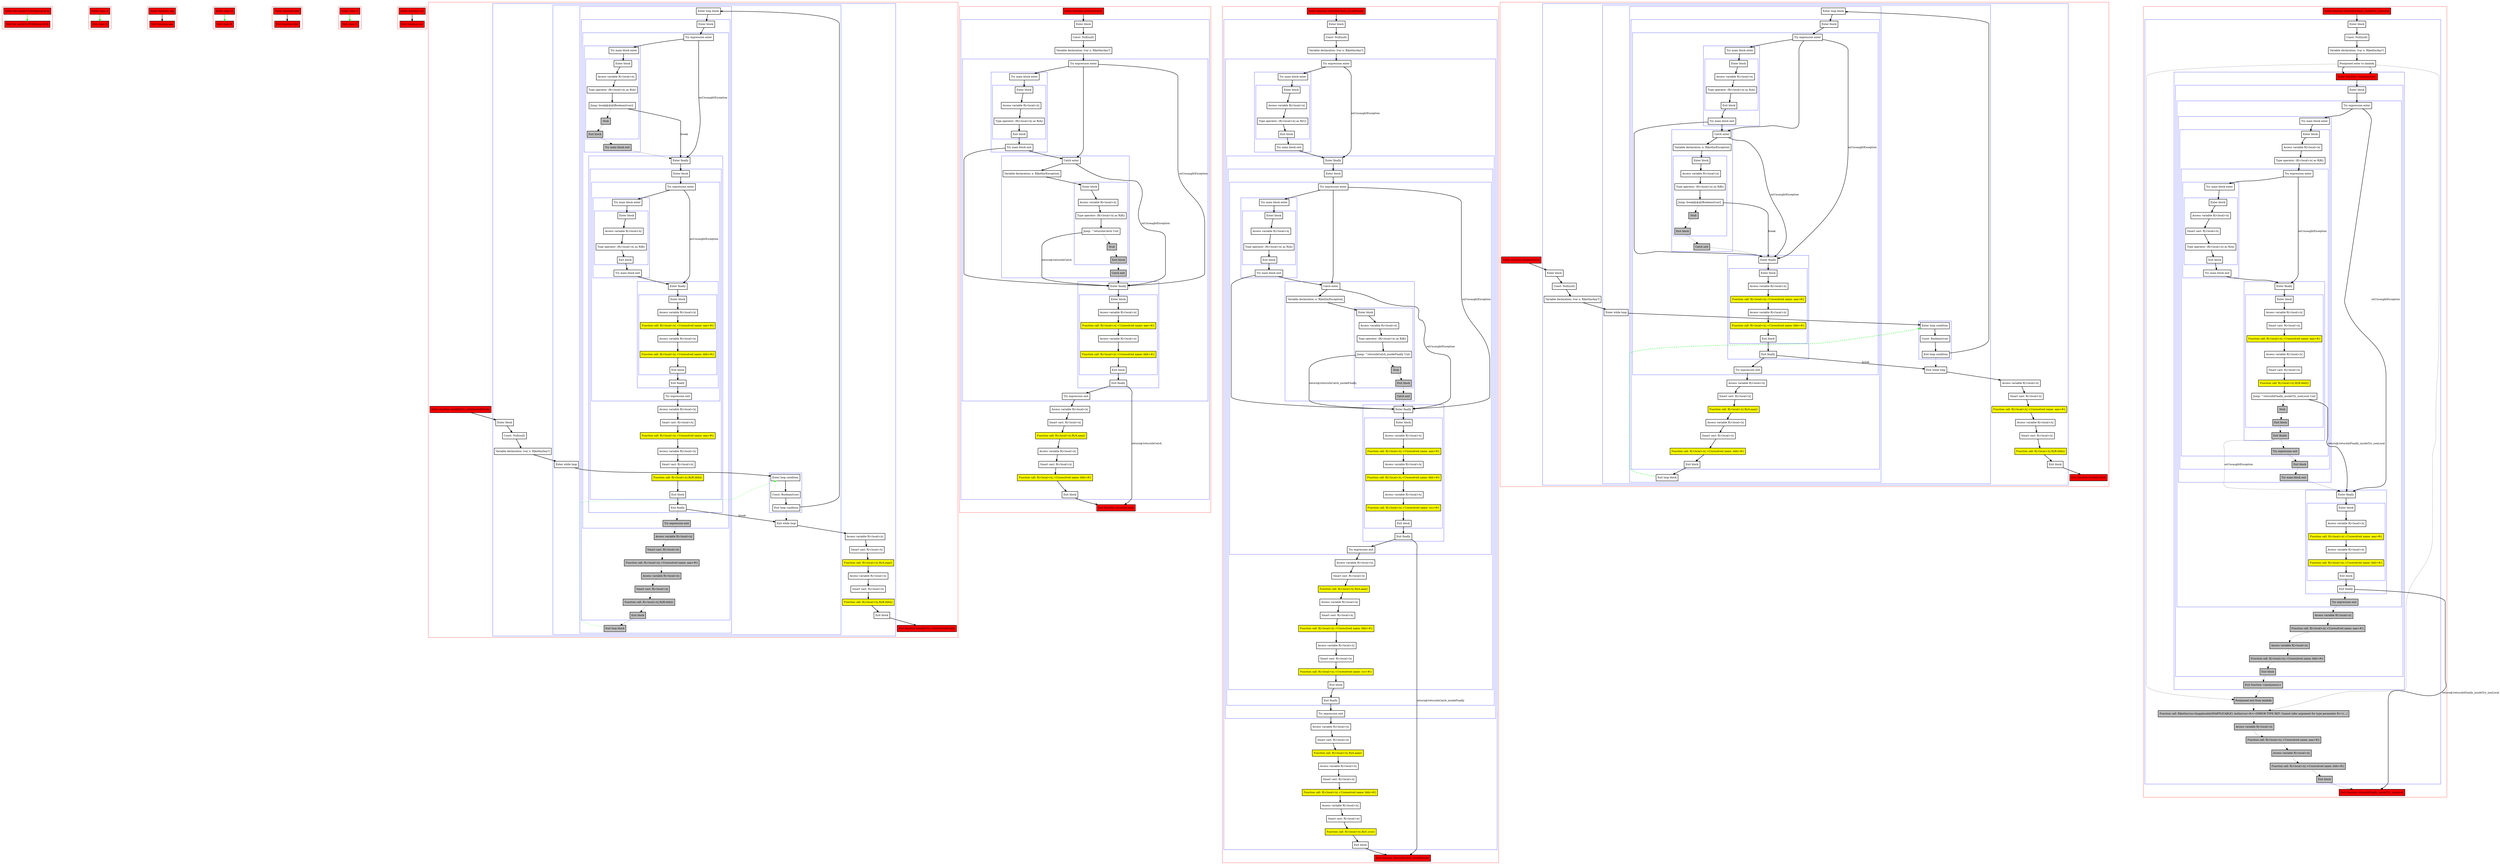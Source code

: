 digraph castInTryWithJump_fir_kt {
    graph [nodesep=3]
    node [shape=box penwidth=2]
    edge [penwidth=2]

    subgraph cluster_0 {
        color=red
        0 [label="Enter file castInTryWithJump.fir.kt" style="filled" fillcolor=red];
        1 [label="Exit file castInTryWithJump.fir.kt" style="filled" fillcolor=red];
    }
    0 -> {1} [color=green];

    subgraph cluster_1 {
        color=red
        2 [label="Enter class A" style="filled" fillcolor=red];
        3 [label="Exit class A" style="filled" fillcolor=red];
    }
    2 -> {3} [color=green];

    subgraph cluster_2 {
        color=red
        4 [label="Enter function aaa" style="filled" fillcolor=red];
        5 [label="Exit function aaa" style="filled" fillcolor=red];
    }
    4 -> {5};

    subgraph cluster_3 {
        color=red
        6 [label="Enter class B" style="filled" fillcolor=red];
        7 [label="Exit class B" style="filled" fillcolor=red];
    }
    6 -> {7} [color=green];

    subgraph cluster_4 {
        color=red
        8 [label="Enter function bbb" style="filled" fillcolor=red];
        9 [label="Exit function bbb" style="filled" fillcolor=red];
    }
    8 -> {9};

    subgraph cluster_5 {
        color=red
        10 [label="Enter class C" style="filled" fillcolor=red];
        11 [label="Exit class C" style="filled" fillcolor=red];
    }
    10 -> {11} [color=green];

    subgraph cluster_6 {
        color=red
        12 [label="Enter function ccc" style="filled" fillcolor=red];
        13 [label="Exit function ccc" style="filled" fillcolor=red];
    }
    12 -> {13};

    subgraph cluster_7 {
        color=red
        14 [label="Enter function breakInTry_withNestedFinally" style="filled" fillcolor=red];
        subgraph cluster_8 {
            color=blue
            15 [label="Enter block"];
            16 [label="Const: Null(null)"];
            17 [label="Variable declaration: lvar x: R|kotlin/Any?|"];
            subgraph cluster_9 {
                color=blue
                18 [label="Enter while loop"];
                subgraph cluster_10 {
                    color=blue
                    19 [label="Enter loop condition"];
                    20 [label="Const: Boolean(true)"];
                    21 [label="Exit loop condition"];
                }
                subgraph cluster_11 {
                    color=blue
                    22 [label="Enter loop block"];
                    subgraph cluster_12 {
                        color=blue
                        23 [label="Enter block"];
                        subgraph cluster_13 {
                            color=blue
                            24 [label="Try expression enter"];
                            subgraph cluster_14 {
                                color=blue
                                25 [label="Try main block enter"];
                                subgraph cluster_15 {
                                    color=blue
                                    26 [label="Enter block"];
                                    27 [label="Access variable R|<local>/x|"];
                                    28 [label="Type operator: (R|<local>/x| as R|A|)"];
                                    29 [label="Jump: break@@@[Boolean(true)] "];
                                    30 [label="Stub" style="filled" fillcolor=gray];
                                    31 [label="Exit block" style="filled" fillcolor=gray];
                                }
                                32 [label="Try main block exit" style="filled" fillcolor=gray];
                            }
                            subgraph cluster_16 {
                                color=blue
                                33 [label="Enter finally"];
                                subgraph cluster_17 {
                                    color=blue
                                    34 [label="Enter block"];
                                    subgraph cluster_18 {
                                        color=blue
                                        35 [label="Try expression enter"];
                                        subgraph cluster_19 {
                                            color=blue
                                            36 [label="Try main block enter"];
                                            subgraph cluster_20 {
                                                color=blue
                                                37 [label="Enter block"];
                                                38 [label="Access variable R|<local>/x|"];
                                                39 [label="Type operator: (R|<local>/x| as R|B|)"];
                                                40 [label="Exit block"];
                                            }
                                            41 [label="Try main block exit"];
                                        }
                                        subgraph cluster_21 {
                                            color=blue
                                            42 [label="Enter finally"];
                                            subgraph cluster_22 {
                                                color=blue
                                                43 [label="Enter block"];
                                                44 [label="Access variable R|<local>/x|"];
                                                45 [label="Function call: R|<local>/x|.<Unresolved name: aaa>#()" style="filled" fillcolor=yellow];
                                                46 [label="Access variable R|<local>/x|"];
                                                47 [label="Function call: R|<local>/x|.<Unresolved name: bbb>#()" style="filled" fillcolor=yellow];
                                                48 [label="Exit block"];
                                            }
                                            49 [label="Exit finally"];
                                        }
                                        50 [label="Try expression exit"];
                                    }
                                    51 [label="Access variable R|<local>/x|"];
                                    52 [label="Smart cast: R|<local>/x|"];
                                    53 [label="Function call: R|<local>/x|.<Unresolved name: aaa>#()" style="filled" fillcolor=yellow];
                                    54 [label="Access variable R|<local>/x|"];
                                    55 [label="Smart cast: R|<local>/x|"];
                                    56 [label="Function call: R|<local>/x|.R|/B.bbb|()" style="filled" fillcolor=yellow];
                                    57 [label="Exit block"];
                                }
                                58 [label="Exit finally"];
                            }
                            59 [label="Try expression exit" style="filled" fillcolor=gray];
                        }
                        60 [label="Access variable R|<local>/x|" style="filled" fillcolor=gray];
                        61 [label="Smart cast: R|<local>/x|" style="filled" fillcolor=gray];
                        62 [label="Function call: R|<local>/x|.<Unresolved name: aaa>#()" style="filled" fillcolor=gray];
                        63 [label="Access variable R|<local>/x|" style="filled" fillcolor=gray];
                        64 [label="Smart cast: R|<local>/x|" style="filled" fillcolor=gray];
                        65 [label="Function call: R|<local>/x|.R|/B.bbb|()" style="filled" fillcolor=gray];
                        66 [label="Exit block" style="filled" fillcolor=gray];
                    }
                    67 [label="Exit loop block" style="filled" fillcolor=gray];
                }
                68 [label="Exit while loop"];
            }
            69 [label="Access variable R|<local>/x|"];
            70 [label="Smart cast: R|<local>/x|"];
            71 [label="Function call: R|<local>/x|.R|/A.aaa|()" style="filled" fillcolor=yellow];
            72 [label="Access variable R|<local>/x|"];
            73 [label="Smart cast: R|<local>/x|"];
            74 [label="Function call: R|<local>/x|.R|/B.bbb|()" style="filled" fillcolor=yellow];
            75 [label="Exit block"];
        }
        76 [label="Exit function breakInTry_withNestedFinally" style="filled" fillcolor=red];
    }
    14 -> {15};
    15 -> {16};
    16 -> {17};
    17 -> {18};
    18 -> {19};
    19 -> {20};
    20 -> {21};
    21 -> {22};
    21 -> {68} [style=dotted];
    22 -> {23};
    23 -> {24};
    24 -> {25};
    24 -> {33} [label="onUncaughtException"];
    25 -> {26};
    26 -> {27};
    27 -> {28};
    28 -> {29};
    29 -> {33} [label="break"];
    29 -> {30} [style=dotted];
    30 -> {31} [style=dotted];
    31 -> {32} [style=dotted];
    32 -> {33} [style=dotted];
    33 -> {34};
    34 -> {35};
    35 -> {36};
    35 -> {42} [label="onUncaughtException"];
    36 -> {37};
    37 -> {38};
    38 -> {39};
    39 -> {40};
    40 -> {41};
    41 -> {42};
    42 -> {43};
    43 -> {44};
    44 -> {45};
    45 -> {46};
    46 -> {47};
    47 -> {48};
    48 -> {49};
    49 -> {50};
    50 -> {51};
    51 -> {52};
    52 -> {53};
    53 -> {54};
    54 -> {55};
    55 -> {56};
    56 -> {57};
    57 -> {58};
    58 -> {68} [label="break"];
    58 -> {59} [style=dotted];
    59 -> {60} [style=dotted];
    60 -> {61} [style=dotted];
    61 -> {62} [style=dotted];
    62 -> {63} [style=dotted];
    63 -> {64} [style=dotted];
    64 -> {65} [style=dotted];
    65 -> {66} [style=dotted];
    66 -> {67} [style=dotted];
    67 -> {19} [color=green style=dotted];
    68 -> {69};
    69 -> {70};
    70 -> {71};
    71 -> {72};
    72 -> {73};
    73 -> {74};
    74 -> {75};
    75 -> {76};

    subgraph cluster_23 {
        color=red
        77 [label="Enter function returnInCatch" style="filled" fillcolor=red];
        subgraph cluster_24 {
            color=blue
            78 [label="Enter block"];
            79 [label="Const: Null(null)"];
            80 [label="Variable declaration: lvar x: R|kotlin/Any?|"];
            subgraph cluster_25 {
                color=blue
                81 [label="Try expression enter"];
                subgraph cluster_26 {
                    color=blue
                    82 [label="Try main block enter"];
                    subgraph cluster_27 {
                        color=blue
                        83 [label="Enter block"];
                        84 [label="Access variable R|<local>/x|"];
                        85 [label="Type operator: (R|<local>/x| as R|A|)"];
                        86 [label="Exit block"];
                    }
                    87 [label="Try main block exit"];
                }
                subgraph cluster_28 {
                    color=blue
                    88 [label="Catch enter"];
                    89 [label="Variable declaration: e: R|kotlin/Exception|"];
                    subgraph cluster_29 {
                        color=blue
                        90 [label="Enter block"];
                        91 [label="Access variable R|<local>/x|"];
                        92 [label="Type operator: (R|<local>/x| as R|B|)"];
                        93 [label="Jump: ^returnInCatch Unit"];
                        94 [label="Stub" style="filled" fillcolor=gray];
                        95 [label="Exit block" style="filled" fillcolor=gray];
                    }
                    96 [label="Catch exit" style="filled" fillcolor=gray];
                }
                subgraph cluster_30 {
                    color=blue
                    97 [label="Enter finally"];
                    subgraph cluster_31 {
                        color=blue
                        98 [label="Enter block"];
                        99 [label="Access variable R|<local>/x|"];
                        100 [label="Function call: R|<local>/x|.<Unresolved name: aaa>#()" style="filled" fillcolor=yellow];
                        101 [label="Access variable R|<local>/x|"];
                        102 [label="Function call: R|<local>/x|.<Unresolved name: bbb>#()" style="filled" fillcolor=yellow];
                        103 [label="Exit block"];
                    }
                    104 [label="Exit finally"];
                }
                105 [label="Try expression exit"];
            }
            106 [label="Access variable R|<local>/x|"];
            107 [label="Smart cast: R|<local>/x|"];
            108 [label="Function call: R|<local>/x|.R|/A.aaa|()" style="filled" fillcolor=yellow];
            109 [label="Access variable R|<local>/x|"];
            110 [label="Smart cast: R|<local>/x|"];
            111 [label="Function call: R|<local>/x|.<Unresolved name: bbb>#()" style="filled" fillcolor=yellow];
            112 [label="Exit block"];
        }
        113 [label="Exit function returnInCatch" style="filled" fillcolor=red];
    }
    77 -> {78};
    78 -> {79};
    79 -> {80};
    80 -> {81};
    81 -> {82 88};
    81 -> {97} [label="onUncaughtException"];
    82 -> {83};
    83 -> {84};
    84 -> {85};
    85 -> {86};
    86 -> {87};
    87 -> {88 97};
    88 -> {89};
    88 -> {97} [label="onUncaughtException"];
    89 -> {90};
    90 -> {91};
    91 -> {92};
    92 -> {93};
    93 -> {97} [label="return@/returnInCatch"];
    93 -> {94} [style=dotted];
    94 -> {95} [style=dotted];
    95 -> {96} [style=dotted];
    96 -> {97} [style=dotted];
    97 -> {98};
    98 -> {99};
    99 -> {100};
    100 -> {101};
    101 -> {102};
    102 -> {103};
    103 -> {104};
    104 -> {105};
    104 -> {113} [label="return@/returnInCatch"];
    105 -> {106};
    106 -> {107};
    107 -> {108};
    108 -> {109};
    109 -> {110};
    110 -> {111};
    111 -> {112};
    112 -> {113};

    subgraph cluster_32 {
        color=red
        114 [label="Enter function returnInCatch_insideFinally" style="filled" fillcolor=red];
        subgraph cluster_33 {
            color=blue
            115 [label="Enter block"];
            116 [label="Const: Null(null)"];
            117 [label="Variable declaration: lvar x: R|kotlin/Any?|"];
            subgraph cluster_34 {
                color=blue
                118 [label="Try expression enter"];
                subgraph cluster_35 {
                    color=blue
                    119 [label="Try main block enter"];
                    subgraph cluster_36 {
                        color=blue
                        120 [label="Enter block"];
                        121 [label="Access variable R|<local>/x|"];
                        122 [label="Type operator: (R|<local>/x| as R|C|)"];
                        123 [label="Exit block"];
                    }
                    124 [label="Try main block exit"];
                }
                subgraph cluster_37 {
                    color=blue
                    125 [label="Enter finally"];
                    subgraph cluster_38 {
                        color=blue
                        126 [label="Enter block"];
                        subgraph cluster_39 {
                            color=blue
                            127 [label="Try expression enter"];
                            subgraph cluster_40 {
                                color=blue
                                128 [label="Try main block enter"];
                                subgraph cluster_41 {
                                    color=blue
                                    129 [label="Enter block"];
                                    130 [label="Access variable R|<local>/x|"];
                                    131 [label="Type operator: (R|<local>/x| as R|A|)"];
                                    132 [label="Exit block"];
                                }
                                133 [label="Try main block exit"];
                            }
                            subgraph cluster_42 {
                                color=blue
                                134 [label="Catch enter"];
                                135 [label="Variable declaration: e: R|kotlin/Exception|"];
                                subgraph cluster_43 {
                                    color=blue
                                    136 [label="Enter block"];
                                    137 [label="Access variable R|<local>/x|"];
                                    138 [label="Type operator: (R|<local>/x| as R|B|)"];
                                    139 [label="Jump: ^returnInCatch_insideFinally Unit"];
                                    140 [label="Stub" style="filled" fillcolor=gray];
                                    141 [label="Exit block" style="filled" fillcolor=gray];
                                }
                                142 [label="Catch exit" style="filled" fillcolor=gray];
                            }
                            subgraph cluster_44 {
                                color=blue
                                143 [label="Enter finally"];
                                subgraph cluster_45 {
                                    color=blue
                                    144 [label="Enter block"];
                                    145 [label="Access variable R|<local>/x|"];
                                    146 [label="Function call: R|<local>/x|.<Unresolved name: aaa>#()" style="filled" fillcolor=yellow];
                                    147 [label="Access variable R|<local>/x|"];
                                    148 [label="Function call: R|<local>/x|.<Unresolved name: bbb>#()" style="filled" fillcolor=yellow];
                                    149 [label="Access variable R|<local>/x|"];
                                    150 [label="Function call: R|<local>/x|.<Unresolved name: ccc>#()" style="filled" fillcolor=yellow];
                                    151 [label="Exit block"];
                                }
                                152 [label="Exit finally"];
                            }
                            153 [label="Try expression exit"];
                        }
                        154 [label="Access variable R|<local>/x|"];
                        155 [label="Smart cast: R|<local>/x|"];
                        156 [label="Function call: R|<local>/x|.R|/A.aaa|()" style="filled" fillcolor=yellow];
                        157 [label="Access variable R|<local>/x|"];
                        158 [label="Smart cast: R|<local>/x|"];
                        159 [label="Function call: R|<local>/x|.<Unresolved name: bbb>#()" style="filled" fillcolor=yellow];
                        160 [label="Access variable R|<local>/x|"];
                        161 [label="Smart cast: R|<local>/x|"];
                        162 [label="Function call: R|<local>/x|.<Unresolved name: ccc>#()" style="filled" fillcolor=yellow];
                        163 [label="Exit block"];
                    }
                    164 [label="Exit finally"];
                }
                165 [label="Try expression exit"];
            }
            166 [label="Access variable R|<local>/x|"];
            167 [label="Smart cast: R|<local>/x|"];
            168 [label="Function call: R|<local>/x|.R|/A.aaa|()" style="filled" fillcolor=yellow];
            169 [label="Access variable R|<local>/x|"];
            170 [label="Smart cast: R|<local>/x|"];
            171 [label="Function call: R|<local>/x|.<Unresolved name: bbb>#()" style="filled" fillcolor=yellow];
            172 [label="Access variable R|<local>/x|"];
            173 [label="Smart cast: R|<local>/x|"];
            174 [label="Function call: R|<local>/x|.R|/C.ccc|()" style="filled" fillcolor=yellow];
            175 [label="Exit block"];
        }
        176 [label="Exit function returnInCatch_insideFinally" style="filled" fillcolor=red];
    }
    114 -> {115};
    115 -> {116};
    116 -> {117};
    117 -> {118};
    118 -> {119};
    118 -> {125} [label="onUncaughtException"];
    119 -> {120};
    120 -> {121};
    121 -> {122};
    122 -> {123};
    123 -> {124};
    124 -> {125};
    125 -> {126};
    126 -> {127};
    127 -> {128 134};
    127 -> {143} [label="onUncaughtException"];
    128 -> {129};
    129 -> {130};
    130 -> {131};
    131 -> {132};
    132 -> {133};
    133 -> {134 143};
    134 -> {135};
    134 -> {143} [label="onUncaughtException"];
    135 -> {136};
    136 -> {137};
    137 -> {138};
    138 -> {139};
    139 -> {143} [label="return@/returnInCatch_insideFinally"];
    139 -> {140} [style=dotted];
    140 -> {141} [style=dotted];
    141 -> {142} [style=dotted];
    142 -> {143} [style=dotted];
    143 -> {144};
    144 -> {145};
    145 -> {146};
    146 -> {147};
    147 -> {148};
    148 -> {149};
    149 -> {150};
    150 -> {151};
    151 -> {152};
    152 -> {153};
    152 -> {176} [label="return@/returnInCatch_insideFinally"];
    153 -> {154};
    154 -> {155};
    155 -> {156};
    156 -> {157};
    157 -> {158};
    158 -> {159};
    159 -> {160};
    160 -> {161};
    161 -> {162};
    162 -> {163};
    163 -> {164};
    164 -> {165};
    165 -> {166};
    166 -> {167};
    167 -> {168};
    168 -> {169};
    169 -> {170};
    170 -> {171};
    171 -> {172};
    172 -> {173};
    173 -> {174};
    174 -> {175};
    175 -> {176};

    subgraph cluster_46 {
        color=red
        177 [label="Enter function breakInCatch" style="filled" fillcolor=red];
        subgraph cluster_47 {
            color=blue
            178 [label="Enter block"];
            179 [label="Const: Null(null)"];
            180 [label="Variable declaration: lvar x: R|kotlin/Any?|"];
            subgraph cluster_48 {
                color=blue
                181 [label="Enter while loop"];
                subgraph cluster_49 {
                    color=blue
                    182 [label="Enter loop condition"];
                    183 [label="Const: Boolean(true)"];
                    184 [label="Exit loop condition"];
                }
                subgraph cluster_50 {
                    color=blue
                    185 [label="Enter loop block"];
                    subgraph cluster_51 {
                        color=blue
                        186 [label="Enter block"];
                        subgraph cluster_52 {
                            color=blue
                            187 [label="Try expression enter"];
                            subgraph cluster_53 {
                                color=blue
                                188 [label="Try main block enter"];
                                subgraph cluster_54 {
                                    color=blue
                                    189 [label="Enter block"];
                                    190 [label="Access variable R|<local>/x|"];
                                    191 [label="Type operator: (R|<local>/x| as R|A|)"];
                                    192 [label="Exit block"];
                                }
                                193 [label="Try main block exit"];
                            }
                            subgraph cluster_55 {
                                color=blue
                                194 [label="Catch enter"];
                                195 [label="Variable declaration: e: R|kotlin/Exception|"];
                                subgraph cluster_56 {
                                    color=blue
                                    196 [label="Enter block"];
                                    197 [label="Access variable R|<local>/x|"];
                                    198 [label="Type operator: (R|<local>/x| as R|B|)"];
                                    199 [label="Jump: break@@@[Boolean(true)] "];
                                    200 [label="Stub" style="filled" fillcolor=gray];
                                    201 [label="Exit block" style="filled" fillcolor=gray];
                                }
                                202 [label="Catch exit" style="filled" fillcolor=gray];
                            }
                            subgraph cluster_57 {
                                color=blue
                                203 [label="Enter finally"];
                                subgraph cluster_58 {
                                    color=blue
                                    204 [label="Enter block"];
                                    205 [label="Access variable R|<local>/x|"];
                                    206 [label="Function call: R|<local>/x|.<Unresolved name: aaa>#()" style="filled" fillcolor=yellow];
                                    207 [label="Access variable R|<local>/x|"];
                                    208 [label="Function call: R|<local>/x|.<Unresolved name: bbb>#()" style="filled" fillcolor=yellow];
                                    209 [label="Exit block"];
                                }
                                210 [label="Exit finally"];
                            }
                            211 [label="Try expression exit"];
                        }
                        212 [label="Access variable R|<local>/x|"];
                        213 [label="Smart cast: R|<local>/x|"];
                        214 [label="Function call: R|<local>/x|.R|/A.aaa|()" style="filled" fillcolor=yellow];
                        215 [label="Access variable R|<local>/x|"];
                        216 [label="Smart cast: R|<local>/x|"];
                        217 [label="Function call: R|<local>/x|.<Unresolved name: bbb>#()" style="filled" fillcolor=yellow];
                        218 [label="Exit block"];
                    }
                    219 [label="Exit loop block"];
                }
                220 [label="Exit while loop"];
            }
            221 [label="Access variable R|<local>/x|"];
            222 [label="Smart cast: R|<local>/x|"];
            223 [label="Function call: R|<local>/x|.<Unresolved name: aaa>#()" style="filled" fillcolor=yellow];
            224 [label="Access variable R|<local>/x|"];
            225 [label="Smart cast: R|<local>/x|"];
            226 [label="Function call: R|<local>/x|.R|/B.bbb|()" style="filled" fillcolor=yellow];
            227 [label="Exit block"];
        }
        228 [label="Exit function breakInCatch" style="filled" fillcolor=red];
    }
    177 -> {178};
    178 -> {179};
    179 -> {180};
    180 -> {181};
    181 -> {182};
    182 -> {183};
    183 -> {184};
    184 -> {185};
    184 -> {220} [style=dotted];
    185 -> {186};
    186 -> {187};
    187 -> {188 194};
    187 -> {203} [label="onUncaughtException"];
    188 -> {189};
    189 -> {190};
    190 -> {191};
    191 -> {192};
    192 -> {193};
    193 -> {194 203};
    194 -> {195};
    194 -> {203} [label="onUncaughtException"];
    195 -> {196};
    196 -> {197};
    197 -> {198};
    198 -> {199};
    199 -> {203} [label="break"];
    199 -> {200} [style=dotted];
    200 -> {201} [style=dotted];
    201 -> {202} [style=dotted];
    202 -> {203} [style=dotted];
    203 -> {204};
    204 -> {205};
    205 -> {206};
    206 -> {207};
    207 -> {208};
    208 -> {209};
    209 -> {210};
    210 -> {211};
    210 -> {220} [label="break"];
    211 -> {212};
    212 -> {213};
    213 -> {214};
    214 -> {215};
    215 -> {216};
    216 -> {217};
    217 -> {218};
    218 -> {219};
    219 -> {182} [color=green style=dashed];
    220 -> {221};
    221 -> {222};
    222 -> {223};
    223 -> {224};
    224 -> {225};
    225 -> {226};
    226 -> {227};
    227 -> {228};

    subgraph cluster_59 {
        color=red
        229 [label="Enter function returnInFinally_insideTry_nonLocal" style="filled" fillcolor=red];
        subgraph cluster_60 {
            color=blue
            230 [label="Enter block"];
            231 [label="Const: Null(null)"];
            232 [label="Variable declaration: lvar x: R|kotlin/Any?|"];
            233 [label="Postponed enter to lambda"];
            subgraph cluster_61 {
                color=blue
                234 [label="Enter function <anonymous>" style="filled" fillcolor=red];
                subgraph cluster_62 {
                    color=blue
                    235 [label="Enter block"];
                    subgraph cluster_63 {
                        color=blue
                        236 [label="Try expression enter"];
                        subgraph cluster_64 {
                            color=blue
                            237 [label="Try main block enter"];
                            subgraph cluster_65 {
                                color=blue
                                238 [label="Enter block"];
                                239 [label="Access variable R|<local>/x|"];
                                240 [label="Type operator: (R|<local>/x| as R|B|)"];
                                subgraph cluster_66 {
                                    color=blue
                                    241 [label="Try expression enter"];
                                    subgraph cluster_67 {
                                        color=blue
                                        242 [label="Try main block enter"];
                                        subgraph cluster_68 {
                                            color=blue
                                            243 [label="Enter block"];
                                            244 [label="Access variable R|<local>/x|"];
                                            245 [label="Smart cast: R|<local>/x|"];
                                            246 [label="Type operator: (R|<local>/x| as R|A|)"];
                                            247 [label="Exit block"];
                                        }
                                        248 [label="Try main block exit"];
                                    }
                                    subgraph cluster_69 {
                                        color=blue
                                        249 [label="Enter finally"];
                                        subgraph cluster_70 {
                                            color=blue
                                            250 [label="Enter block"];
                                            251 [label="Access variable R|<local>/x|"];
                                            252 [label="Smart cast: R|<local>/x|"];
                                            253 [label="Function call: R|<local>/x|.<Unresolved name: aaa>#()" style="filled" fillcolor=yellow];
                                            254 [label="Access variable R|<local>/x|"];
                                            255 [label="Smart cast: R|<local>/x|"];
                                            256 [label="Function call: R|<local>/x|.R|/B.bbb|()" style="filled" fillcolor=yellow];
                                            257 [label="Jump: ^returnInFinally_insideTry_nonLocal Unit"];
                                            258 [label="Stub" style="filled" fillcolor=gray];
                                            259 [label="Exit block" style="filled" fillcolor=gray];
                                        }
                                        260 [label="Exit finally" style="filled" fillcolor=gray];
                                    }
                                    261 [label="Try expression exit" style="filled" fillcolor=gray];
                                }
                                262 [label="Exit block" style="filled" fillcolor=gray];
                            }
                            263 [label="Try main block exit" style="filled" fillcolor=gray];
                        }
                        subgraph cluster_71 {
                            color=blue
                            264 [label="Enter finally"];
                            subgraph cluster_72 {
                                color=blue
                                265 [label="Enter block"];
                                266 [label="Access variable R|<local>/x|"];
                                267 [label="Function call: R|<local>/x|.<Unresolved name: aaa>#()" style="filled" fillcolor=yellow];
                                268 [label="Access variable R|<local>/x|"];
                                269 [label="Function call: R|<local>/x|.<Unresolved name: bbb>#()" style="filled" fillcolor=yellow];
                                270 [label="Exit block"];
                            }
                            271 [label="Exit finally"];
                        }
                        272 [label="Try expression exit" style="filled" fillcolor=gray];
                    }
                    273 [label="Access variable R|<local>/x|" style="filled" fillcolor=gray];
                    274 [label="Function call: R|<local>/x|.<Unresolved name: aaa>#()" style="filled" fillcolor=gray];
                    275 [label="Access variable R|<local>/x|" style="filled" fillcolor=gray];
                    276 [label="Function call: R|<local>/x|.<Unresolved name: bbb>#()" style="filled" fillcolor=gray];
                    277 [label="Exit block" style="filled" fillcolor=gray];
                }
                278 [label="Exit function <anonymous>" style="filled" fillcolor=gray];
            }
            279 [label="Postponed exit from lambda" style="filled" fillcolor=gray];
            280 [label="Function call: R|kotlin/run<Inapplicable(INAPPLICABLE): kotlin/run>#|<<ERROR TYPE REF: Cannot infer argument for type parameter R>>(...)" style="filled" fillcolor=gray];
            281 [label="Access variable R|<local>/x|" style="filled" fillcolor=gray];
            282 [label="Function call: R|<local>/x|.<Unresolved name: aaa>#()" style="filled" fillcolor=gray];
            283 [label="Access variable R|<local>/x|" style="filled" fillcolor=gray];
            284 [label="Function call: R|<local>/x|.<Unresolved name: bbb>#()" style="filled" fillcolor=gray];
            285 [label="Exit block" style="filled" fillcolor=gray];
        }
        286 [label="Exit function returnInFinally_insideTry_nonLocal" style="filled" fillcolor=red];
    }
    229 -> {230};
    230 -> {231};
    231 -> {232};
    232 -> {233};
    233 -> {234};
    233 -> {279 280} [style=dotted];
    233 -> {234} [style=dashed];
    234 -> {235};
    235 -> {236};
    236 -> {237};
    236 -> {264} [label="onUncaughtException"];
    237 -> {238};
    238 -> {239};
    239 -> {240};
    240 -> {241};
    241 -> {242};
    241 -> {249} [label="onUncaughtException"];
    242 -> {243};
    243 -> {244};
    244 -> {245};
    245 -> {246};
    246 -> {247};
    247 -> {248};
    248 -> {249};
    249 -> {250};
    250 -> {251};
    251 -> {252};
    252 -> {253};
    253 -> {254};
    254 -> {255};
    255 -> {256};
    256 -> {257};
    257 -> {264} [label="return@/returnInFinally_insideTry_nonLocal"];
    257 -> {258} [style=dotted];
    258 -> {259} [style=dotted];
    259 -> {260} [style=dotted];
    260 -> {264} [style=dotted label="onUncaughtException"];
    260 -> {261} [style=dotted];
    261 -> {262} [style=dotted];
    262 -> {263} [style=dotted];
    263 -> {264} [style=dotted];
    264 -> {265};
    265 -> {266};
    266 -> {267};
    267 -> {268};
    268 -> {269};
    269 -> {270};
    270 -> {271};
    271 -> {286} [label="return@/returnInFinally_insideTry_nonLocal"];
    271 -> {272} [style=dotted];
    272 -> {273} [style=dotted];
    273 -> {274} [style=dotted];
    274 -> {275} [style=dotted];
    275 -> {276} [style=dotted];
    276 -> {277} [style=dotted];
    277 -> {278} [style=dotted];
    278 -> {279} [style=dotted];
    279 -> {280} [style=dotted];
    280 -> {281} [style=dotted];
    281 -> {282} [style=dotted];
    282 -> {283} [style=dotted];
    283 -> {284} [style=dotted];
    284 -> {285} [style=dotted];
    285 -> {286} [style=dotted];

}
